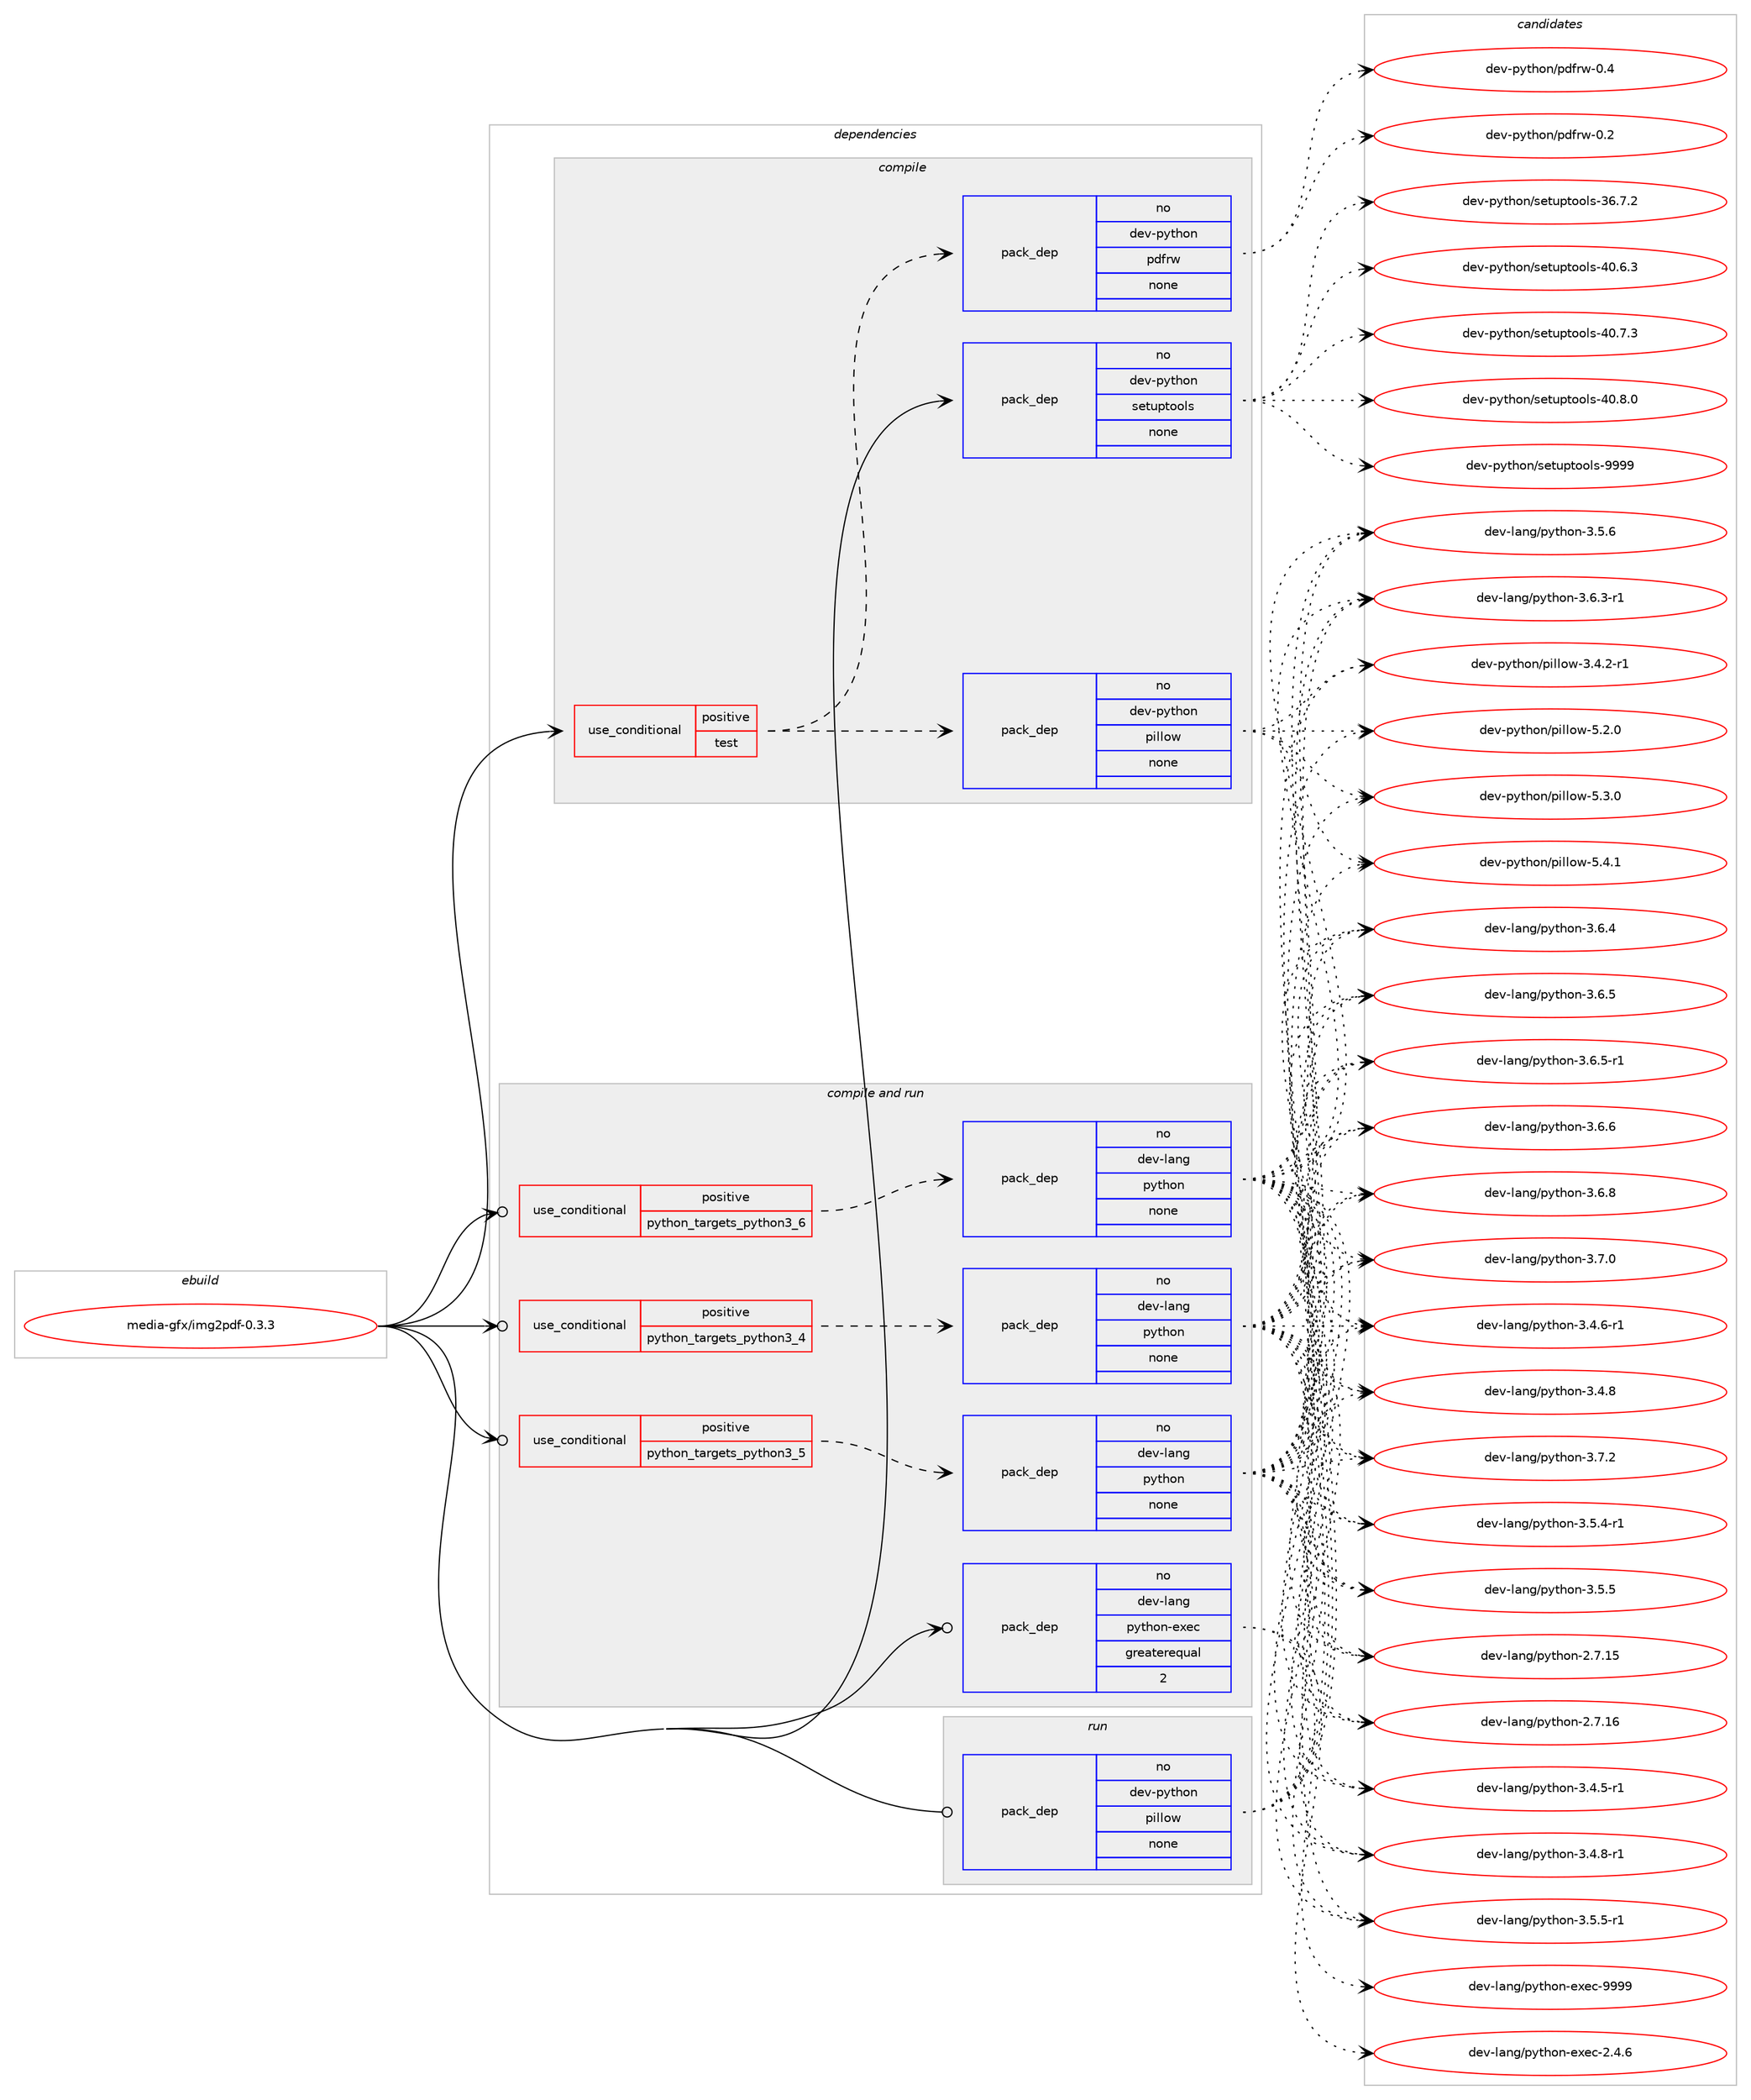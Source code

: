 digraph prolog {

# *************
# Graph options
# *************

newrank=true;
concentrate=true;
compound=true;
graph [rankdir=LR,fontname=Helvetica,fontsize=10,ranksep=1.5];#, ranksep=2.5, nodesep=0.2];
edge  [arrowhead=vee];
node  [fontname=Helvetica,fontsize=10];

# **********
# The ebuild
# **********

subgraph cluster_leftcol {
color=gray;
rank=same;
label=<<i>ebuild</i>>;
id [label="media-gfx/img2pdf-0.3.3", color=red, width=4, href="../media-gfx/img2pdf-0.3.3.svg"];
}

# ****************
# The dependencies
# ****************

subgraph cluster_midcol {
color=gray;
label=<<i>dependencies</i>>;
subgraph cluster_compile {
fillcolor="#eeeeee";
style=filled;
label=<<i>compile</i>>;
subgraph cond433035 {
dependency1605794 [label=<<TABLE BORDER="0" CELLBORDER="1" CELLSPACING="0" CELLPADDING="4"><TR><TD ROWSPAN="3" CELLPADDING="10">use_conditional</TD></TR><TR><TD>positive</TD></TR><TR><TD>test</TD></TR></TABLE>>, shape=none, color=red];
subgraph pack1147162 {
dependency1605795 [label=<<TABLE BORDER="0" CELLBORDER="1" CELLSPACING="0" CELLPADDING="4" WIDTH="220"><TR><TD ROWSPAN="6" CELLPADDING="30">pack_dep</TD></TR><TR><TD WIDTH="110">no</TD></TR><TR><TD>dev-python</TD></TR><TR><TD>pdfrw</TD></TR><TR><TD>none</TD></TR><TR><TD></TD></TR></TABLE>>, shape=none, color=blue];
}
dependency1605794:e -> dependency1605795:w [weight=20,style="dashed",arrowhead="vee"];
subgraph pack1147163 {
dependency1605796 [label=<<TABLE BORDER="0" CELLBORDER="1" CELLSPACING="0" CELLPADDING="4" WIDTH="220"><TR><TD ROWSPAN="6" CELLPADDING="30">pack_dep</TD></TR><TR><TD WIDTH="110">no</TD></TR><TR><TD>dev-python</TD></TR><TR><TD>pillow</TD></TR><TR><TD>none</TD></TR><TR><TD></TD></TR></TABLE>>, shape=none, color=blue];
}
dependency1605794:e -> dependency1605796:w [weight=20,style="dashed",arrowhead="vee"];
}
id:e -> dependency1605794:w [weight=20,style="solid",arrowhead="vee"];
subgraph pack1147164 {
dependency1605797 [label=<<TABLE BORDER="0" CELLBORDER="1" CELLSPACING="0" CELLPADDING="4" WIDTH="220"><TR><TD ROWSPAN="6" CELLPADDING="30">pack_dep</TD></TR><TR><TD WIDTH="110">no</TD></TR><TR><TD>dev-python</TD></TR><TR><TD>setuptools</TD></TR><TR><TD>none</TD></TR><TR><TD></TD></TR></TABLE>>, shape=none, color=blue];
}
id:e -> dependency1605797:w [weight=20,style="solid",arrowhead="vee"];
}
subgraph cluster_compileandrun {
fillcolor="#eeeeee";
style=filled;
label=<<i>compile and run</i>>;
subgraph cond433036 {
dependency1605798 [label=<<TABLE BORDER="0" CELLBORDER="1" CELLSPACING="0" CELLPADDING="4"><TR><TD ROWSPAN="3" CELLPADDING="10">use_conditional</TD></TR><TR><TD>positive</TD></TR><TR><TD>python_targets_python3_4</TD></TR></TABLE>>, shape=none, color=red];
subgraph pack1147165 {
dependency1605799 [label=<<TABLE BORDER="0" CELLBORDER="1" CELLSPACING="0" CELLPADDING="4" WIDTH="220"><TR><TD ROWSPAN="6" CELLPADDING="30">pack_dep</TD></TR><TR><TD WIDTH="110">no</TD></TR><TR><TD>dev-lang</TD></TR><TR><TD>python</TD></TR><TR><TD>none</TD></TR><TR><TD></TD></TR></TABLE>>, shape=none, color=blue];
}
dependency1605798:e -> dependency1605799:w [weight=20,style="dashed",arrowhead="vee"];
}
id:e -> dependency1605798:w [weight=20,style="solid",arrowhead="odotvee"];
subgraph cond433037 {
dependency1605800 [label=<<TABLE BORDER="0" CELLBORDER="1" CELLSPACING="0" CELLPADDING="4"><TR><TD ROWSPAN="3" CELLPADDING="10">use_conditional</TD></TR><TR><TD>positive</TD></TR><TR><TD>python_targets_python3_5</TD></TR></TABLE>>, shape=none, color=red];
subgraph pack1147166 {
dependency1605801 [label=<<TABLE BORDER="0" CELLBORDER="1" CELLSPACING="0" CELLPADDING="4" WIDTH="220"><TR><TD ROWSPAN="6" CELLPADDING="30">pack_dep</TD></TR><TR><TD WIDTH="110">no</TD></TR><TR><TD>dev-lang</TD></TR><TR><TD>python</TD></TR><TR><TD>none</TD></TR><TR><TD></TD></TR></TABLE>>, shape=none, color=blue];
}
dependency1605800:e -> dependency1605801:w [weight=20,style="dashed",arrowhead="vee"];
}
id:e -> dependency1605800:w [weight=20,style="solid",arrowhead="odotvee"];
subgraph cond433038 {
dependency1605802 [label=<<TABLE BORDER="0" CELLBORDER="1" CELLSPACING="0" CELLPADDING="4"><TR><TD ROWSPAN="3" CELLPADDING="10">use_conditional</TD></TR><TR><TD>positive</TD></TR><TR><TD>python_targets_python3_6</TD></TR></TABLE>>, shape=none, color=red];
subgraph pack1147167 {
dependency1605803 [label=<<TABLE BORDER="0" CELLBORDER="1" CELLSPACING="0" CELLPADDING="4" WIDTH="220"><TR><TD ROWSPAN="6" CELLPADDING="30">pack_dep</TD></TR><TR><TD WIDTH="110">no</TD></TR><TR><TD>dev-lang</TD></TR><TR><TD>python</TD></TR><TR><TD>none</TD></TR><TR><TD></TD></TR></TABLE>>, shape=none, color=blue];
}
dependency1605802:e -> dependency1605803:w [weight=20,style="dashed",arrowhead="vee"];
}
id:e -> dependency1605802:w [weight=20,style="solid",arrowhead="odotvee"];
subgraph pack1147168 {
dependency1605804 [label=<<TABLE BORDER="0" CELLBORDER="1" CELLSPACING="0" CELLPADDING="4" WIDTH="220"><TR><TD ROWSPAN="6" CELLPADDING="30">pack_dep</TD></TR><TR><TD WIDTH="110">no</TD></TR><TR><TD>dev-lang</TD></TR><TR><TD>python-exec</TD></TR><TR><TD>greaterequal</TD></TR><TR><TD>2</TD></TR></TABLE>>, shape=none, color=blue];
}
id:e -> dependency1605804:w [weight=20,style="solid",arrowhead="odotvee"];
}
subgraph cluster_run {
fillcolor="#eeeeee";
style=filled;
label=<<i>run</i>>;
subgraph pack1147169 {
dependency1605805 [label=<<TABLE BORDER="0" CELLBORDER="1" CELLSPACING="0" CELLPADDING="4" WIDTH="220"><TR><TD ROWSPAN="6" CELLPADDING="30">pack_dep</TD></TR><TR><TD WIDTH="110">no</TD></TR><TR><TD>dev-python</TD></TR><TR><TD>pillow</TD></TR><TR><TD>none</TD></TR><TR><TD></TD></TR></TABLE>>, shape=none, color=blue];
}
id:e -> dependency1605805:w [weight=20,style="solid",arrowhead="odot"];
}
}

# **************
# The candidates
# **************

subgraph cluster_choices {
rank=same;
color=gray;
label=<<i>candidates</i>>;

subgraph choice1147162 {
color=black;
nodesep=1;
choice100101118451121211161041111104711210010211411945484650 [label="dev-python/pdfrw-0.2", color=red, width=4,href="../dev-python/pdfrw-0.2.svg"];
choice100101118451121211161041111104711210010211411945484652 [label="dev-python/pdfrw-0.4", color=red, width=4,href="../dev-python/pdfrw-0.4.svg"];
dependency1605795:e -> choice100101118451121211161041111104711210010211411945484650:w [style=dotted,weight="100"];
dependency1605795:e -> choice100101118451121211161041111104711210010211411945484652:w [style=dotted,weight="100"];
}
subgraph choice1147163 {
color=black;
nodesep=1;
choice10010111845112121116104111110471121051081081111194551465246504511449 [label="dev-python/pillow-3.4.2-r1", color=red, width=4,href="../dev-python/pillow-3.4.2-r1.svg"];
choice1001011184511212111610411111047112105108108111119455346504648 [label="dev-python/pillow-5.2.0", color=red, width=4,href="../dev-python/pillow-5.2.0.svg"];
choice1001011184511212111610411111047112105108108111119455346514648 [label="dev-python/pillow-5.3.0", color=red, width=4,href="../dev-python/pillow-5.3.0.svg"];
choice1001011184511212111610411111047112105108108111119455346524649 [label="dev-python/pillow-5.4.1", color=red, width=4,href="../dev-python/pillow-5.4.1.svg"];
dependency1605796:e -> choice10010111845112121116104111110471121051081081111194551465246504511449:w [style=dotted,weight="100"];
dependency1605796:e -> choice1001011184511212111610411111047112105108108111119455346504648:w [style=dotted,weight="100"];
dependency1605796:e -> choice1001011184511212111610411111047112105108108111119455346514648:w [style=dotted,weight="100"];
dependency1605796:e -> choice1001011184511212111610411111047112105108108111119455346524649:w [style=dotted,weight="100"];
}
subgraph choice1147164 {
color=black;
nodesep=1;
choice100101118451121211161041111104711510111611711211611111110811545515446554650 [label="dev-python/setuptools-36.7.2", color=red, width=4,href="../dev-python/setuptools-36.7.2.svg"];
choice100101118451121211161041111104711510111611711211611111110811545524846544651 [label="dev-python/setuptools-40.6.3", color=red, width=4,href="../dev-python/setuptools-40.6.3.svg"];
choice100101118451121211161041111104711510111611711211611111110811545524846554651 [label="dev-python/setuptools-40.7.3", color=red, width=4,href="../dev-python/setuptools-40.7.3.svg"];
choice100101118451121211161041111104711510111611711211611111110811545524846564648 [label="dev-python/setuptools-40.8.0", color=red, width=4,href="../dev-python/setuptools-40.8.0.svg"];
choice10010111845112121116104111110471151011161171121161111111081154557575757 [label="dev-python/setuptools-9999", color=red, width=4,href="../dev-python/setuptools-9999.svg"];
dependency1605797:e -> choice100101118451121211161041111104711510111611711211611111110811545515446554650:w [style=dotted,weight="100"];
dependency1605797:e -> choice100101118451121211161041111104711510111611711211611111110811545524846544651:w [style=dotted,weight="100"];
dependency1605797:e -> choice100101118451121211161041111104711510111611711211611111110811545524846554651:w [style=dotted,weight="100"];
dependency1605797:e -> choice100101118451121211161041111104711510111611711211611111110811545524846564648:w [style=dotted,weight="100"];
dependency1605797:e -> choice10010111845112121116104111110471151011161171121161111111081154557575757:w [style=dotted,weight="100"];
}
subgraph choice1147165 {
color=black;
nodesep=1;
choice10010111845108971101034711212111610411111045504655464953 [label="dev-lang/python-2.7.15", color=red, width=4,href="../dev-lang/python-2.7.15.svg"];
choice10010111845108971101034711212111610411111045504655464954 [label="dev-lang/python-2.7.16", color=red, width=4,href="../dev-lang/python-2.7.16.svg"];
choice1001011184510897110103471121211161041111104551465246534511449 [label="dev-lang/python-3.4.5-r1", color=red, width=4,href="../dev-lang/python-3.4.5-r1.svg"];
choice1001011184510897110103471121211161041111104551465246544511449 [label="dev-lang/python-3.4.6-r1", color=red, width=4,href="../dev-lang/python-3.4.6-r1.svg"];
choice100101118451089711010347112121116104111110455146524656 [label="dev-lang/python-3.4.8", color=red, width=4,href="../dev-lang/python-3.4.8.svg"];
choice1001011184510897110103471121211161041111104551465246564511449 [label="dev-lang/python-3.4.8-r1", color=red, width=4,href="../dev-lang/python-3.4.8-r1.svg"];
choice1001011184510897110103471121211161041111104551465346524511449 [label="dev-lang/python-3.5.4-r1", color=red, width=4,href="../dev-lang/python-3.5.4-r1.svg"];
choice100101118451089711010347112121116104111110455146534653 [label="dev-lang/python-3.5.5", color=red, width=4,href="../dev-lang/python-3.5.5.svg"];
choice1001011184510897110103471121211161041111104551465346534511449 [label="dev-lang/python-3.5.5-r1", color=red, width=4,href="../dev-lang/python-3.5.5-r1.svg"];
choice100101118451089711010347112121116104111110455146534654 [label="dev-lang/python-3.5.6", color=red, width=4,href="../dev-lang/python-3.5.6.svg"];
choice1001011184510897110103471121211161041111104551465446514511449 [label="dev-lang/python-3.6.3-r1", color=red, width=4,href="../dev-lang/python-3.6.3-r1.svg"];
choice100101118451089711010347112121116104111110455146544652 [label="dev-lang/python-3.6.4", color=red, width=4,href="../dev-lang/python-3.6.4.svg"];
choice100101118451089711010347112121116104111110455146544653 [label="dev-lang/python-3.6.5", color=red, width=4,href="../dev-lang/python-3.6.5.svg"];
choice1001011184510897110103471121211161041111104551465446534511449 [label="dev-lang/python-3.6.5-r1", color=red, width=4,href="../dev-lang/python-3.6.5-r1.svg"];
choice100101118451089711010347112121116104111110455146544654 [label="dev-lang/python-3.6.6", color=red, width=4,href="../dev-lang/python-3.6.6.svg"];
choice100101118451089711010347112121116104111110455146544656 [label="dev-lang/python-3.6.8", color=red, width=4,href="../dev-lang/python-3.6.8.svg"];
choice100101118451089711010347112121116104111110455146554648 [label="dev-lang/python-3.7.0", color=red, width=4,href="../dev-lang/python-3.7.0.svg"];
choice100101118451089711010347112121116104111110455146554650 [label="dev-lang/python-3.7.2", color=red, width=4,href="../dev-lang/python-3.7.2.svg"];
dependency1605799:e -> choice10010111845108971101034711212111610411111045504655464953:w [style=dotted,weight="100"];
dependency1605799:e -> choice10010111845108971101034711212111610411111045504655464954:w [style=dotted,weight="100"];
dependency1605799:e -> choice1001011184510897110103471121211161041111104551465246534511449:w [style=dotted,weight="100"];
dependency1605799:e -> choice1001011184510897110103471121211161041111104551465246544511449:w [style=dotted,weight="100"];
dependency1605799:e -> choice100101118451089711010347112121116104111110455146524656:w [style=dotted,weight="100"];
dependency1605799:e -> choice1001011184510897110103471121211161041111104551465246564511449:w [style=dotted,weight="100"];
dependency1605799:e -> choice1001011184510897110103471121211161041111104551465346524511449:w [style=dotted,weight="100"];
dependency1605799:e -> choice100101118451089711010347112121116104111110455146534653:w [style=dotted,weight="100"];
dependency1605799:e -> choice1001011184510897110103471121211161041111104551465346534511449:w [style=dotted,weight="100"];
dependency1605799:e -> choice100101118451089711010347112121116104111110455146534654:w [style=dotted,weight="100"];
dependency1605799:e -> choice1001011184510897110103471121211161041111104551465446514511449:w [style=dotted,weight="100"];
dependency1605799:e -> choice100101118451089711010347112121116104111110455146544652:w [style=dotted,weight="100"];
dependency1605799:e -> choice100101118451089711010347112121116104111110455146544653:w [style=dotted,weight="100"];
dependency1605799:e -> choice1001011184510897110103471121211161041111104551465446534511449:w [style=dotted,weight="100"];
dependency1605799:e -> choice100101118451089711010347112121116104111110455146544654:w [style=dotted,weight="100"];
dependency1605799:e -> choice100101118451089711010347112121116104111110455146544656:w [style=dotted,weight="100"];
dependency1605799:e -> choice100101118451089711010347112121116104111110455146554648:w [style=dotted,weight="100"];
dependency1605799:e -> choice100101118451089711010347112121116104111110455146554650:w [style=dotted,weight="100"];
}
subgraph choice1147166 {
color=black;
nodesep=1;
choice10010111845108971101034711212111610411111045504655464953 [label="dev-lang/python-2.7.15", color=red, width=4,href="../dev-lang/python-2.7.15.svg"];
choice10010111845108971101034711212111610411111045504655464954 [label="dev-lang/python-2.7.16", color=red, width=4,href="../dev-lang/python-2.7.16.svg"];
choice1001011184510897110103471121211161041111104551465246534511449 [label="dev-lang/python-3.4.5-r1", color=red, width=4,href="../dev-lang/python-3.4.5-r1.svg"];
choice1001011184510897110103471121211161041111104551465246544511449 [label="dev-lang/python-3.4.6-r1", color=red, width=4,href="../dev-lang/python-3.4.6-r1.svg"];
choice100101118451089711010347112121116104111110455146524656 [label="dev-lang/python-3.4.8", color=red, width=4,href="../dev-lang/python-3.4.8.svg"];
choice1001011184510897110103471121211161041111104551465246564511449 [label="dev-lang/python-3.4.8-r1", color=red, width=4,href="../dev-lang/python-3.4.8-r1.svg"];
choice1001011184510897110103471121211161041111104551465346524511449 [label="dev-lang/python-3.5.4-r1", color=red, width=4,href="../dev-lang/python-3.5.4-r1.svg"];
choice100101118451089711010347112121116104111110455146534653 [label="dev-lang/python-3.5.5", color=red, width=4,href="../dev-lang/python-3.5.5.svg"];
choice1001011184510897110103471121211161041111104551465346534511449 [label="dev-lang/python-3.5.5-r1", color=red, width=4,href="../dev-lang/python-3.5.5-r1.svg"];
choice100101118451089711010347112121116104111110455146534654 [label="dev-lang/python-3.5.6", color=red, width=4,href="../dev-lang/python-3.5.6.svg"];
choice1001011184510897110103471121211161041111104551465446514511449 [label="dev-lang/python-3.6.3-r1", color=red, width=4,href="../dev-lang/python-3.6.3-r1.svg"];
choice100101118451089711010347112121116104111110455146544652 [label="dev-lang/python-3.6.4", color=red, width=4,href="../dev-lang/python-3.6.4.svg"];
choice100101118451089711010347112121116104111110455146544653 [label="dev-lang/python-3.6.5", color=red, width=4,href="../dev-lang/python-3.6.5.svg"];
choice1001011184510897110103471121211161041111104551465446534511449 [label="dev-lang/python-3.6.5-r1", color=red, width=4,href="../dev-lang/python-3.6.5-r1.svg"];
choice100101118451089711010347112121116104111110455146544654 [label="dev-lang/python-3.6.6", color=red, width=4,href="../dev-lang/python-3.6.6.svg"];
choice100101118451089711010347112121116104111110455146544656 [label="dev-lang/python-3.6.8", color=red, width=4,href="../dev-lang/python-3.6.8.svg"];
choice100101118451089711010347112121116104111110455146554648 [label="dev-lang/python-3.7.0", color=red, width=4,href="../dev-lang/python-3.7.0.svg"];
choice100101118451089711010347112121116104111110455146554650 [label="dev-lang/python-3.7.2", color=red, width=4,href="../dev-lang/python-3.7.2.svg"];
dependency1605801:e -> choice10010111845108971101034711212111610411111045504655464953:w [style=dotted,weight="100"];
dependency1605801:e -> choice10010111845108971101034711212111610411111045504655464954:w [style=dotted,weight="100"];
dependency1605801:e -> choice1001011184510897110103471121211161041111104551465246534511449:w [style=dotted,weight="100"];
dependency1605801:e -> choice1001011184510897110103471121211161041111104551465246544511449:w [style=dotted,weight="100"];
dependency1605801:e -> choice100101118451089711010347112121116104111110455146524656:w [style=dotted,weight="100"];
dependency1605801:e -> choice1001011184510897110103471121211161041111104551465246564511449:w [style=dotted,weight="100"];
dependency1605801:e -> choice1001011184510897110103471121211161041111104551465346524511449:w [style=dotted,weight="100"];
dependency1605801:e -> choice100101118451089711010347112121116104111110455146534653:w [style=dotted,weight="100"];
dependency1605801:e -> choice1001011184510897110103471121211161041111104551465346534511449:w [style=dotted,weight="100"];
dependency1605801:e -> choice100101118451089711010347112121116104111110455146534654:w [style=dotted,weight="100"];
dependency1605801:e -> choice1001011184510897110103471121211161041111104551465446514511449:w [style=dotted,weight="100"];
dependency1605801:e -> choice100101118451089711010347112121116104111110455146544652:w [style=dotted,weight="100"];
dependency1605801:e -> choice100101118451089711010347112121116104111110455146544653:w [style=dotted,weight="100"];
dependency1605801:e -> choice1001011184510897110103471121211161041111104551465446534511449:w [style=dotted,weight="100"];
dependency1605801:e -> choice100101118451089711010347112121116104111110455146544654:w [style=dotted,weight="100"];
dependency1605801:e -> choice100101118451089711010347112121116104111110455146544656:w [style=dotted,weight="100"];
dependency1605801:e -> choice100101118451089711010347112121116104111110455146554648:w [style=dotted,weight="100"];
dependency1605801:e -> choice100101118451089711010347112121116104111110455146554650:w [style=dotted,weight="100"];
}
subgraph choice1147167 {
color=black;
nodesep=1;
choice10010111845108971101034711212111610411111045504655464953 [label="dev-lang/python-2.7.15", color=red, width=4,href="../dev-lang/python-2.7.15.svg"];
choice10010111845108971101034711212111610411111045504655464954 [label="dev-lang/python-2.7.16", color=red, width=4,href="../dev-lang/python-2.7.16.svg"];
choice1001011184510897110103471121211161041111104551465246534511449 [label="dev-lang/python-3.4.5-r1", color=red, width=4,href="../dev-lang/python-3.4.5-r1.svg"];
choice1001011184510897110103471121211161041111104551465246544511449 [label="dev-lang/python-3.4.6-r1", color=red, width=4,href="../dev-lang/python-3.4.6-r1.svg"];
choice100101118451089711010347112121116104111110455146524656 [label="dev-lang/python-3.4.8", color=red, width=4,href="../dev-lang/python-3.4.8.svg"];
choice1001011184510897110103471121211161041111104551465246564511449 [label="dev-lang/python-3.4.8-r1", color=red, width=4,href="../dev-lang/python-3.4.8-r1.svg"];
choice1001011184510897110103471121211161041111104551465346524511449 [label="dev-lang/python-3.5.4-r1", color=red, width=4,href="../dev-lang/python-3.5.4-r1.svg"];
choice100101118451089711010347112121116104111110455146534653 [label="dev-lang/python-3.5.5", color=red, width=4,href="../dev-lang/python-3.5.5.svg"];
choice1001011184510897110103471121211161041111104551465346534511449 [label="dev-lang/python-3.5.5-r1", color=red, width=4,href="../dev-lang/python-3.5.5-r1.svg"];
choice100101118451089711010347112121116104111110455146534654 [label="dev-lang/python-3.5.6", color=red, width=4,href="../dev-lang/python-3.5.6.svg"];
choice1001011184510897110103471121211161041111104551465446514511449 [label="dev-lang/python-3.6.3-r1", color=red, width=4,href="../dev-lang/python-3.6.3-r1.svg"];
choice100101118451089711010347112121116104111110455146544652 [label="dev-lang/python-3.6.4", color=red, width=4,href="../dev-lang/python-3.6.4.svg"];
choice100101118451089711010347112121116104111110455146544653 [label="dev-lang/python-3.6.5", color=red, width=4,href="../dev-lang/python-3.6.5.svg"];
choice1001011184510897110103471121211161041111104551465446534511449 [label="dev-lang/python-3.6.5-r1", color=red, width=4,href="../dev-lang/python-3.6.5-r1.svg"];
choice100101118451089711010347112121116104111110455146544654 [label="dev-lang/python-3.6.6", color=red, width=4,href="../dev-lang/python-3.6.6.svg"];
choice100101118451089711010347112121116104111110455146544656 [label="dev-lang/python-3.6.8", color=red, width=4,href="../dev-lang/python-3.6.8.svg"];
choice100101118451089711010347112121116104111110455146554648 [label="dev-lang/python-3.7.0", color=red, width=4,href="../dev-lang/python-3.7.0.svg"];
choice100101118451089711010347112121116104111110455146554650 [label="dev-lang/python-3.7.2", color=red, width=4,href="../dev-lang/python-3.7.2.svg"];
dependency1605803:e -> choice10010111845108971101034711212111610411111045504655464953:w [style=dotted,weight="100"];
dependency1605803:e -> choice10010111845108971101034711212111610411111045504655464954:w [style=dotted,weight="100"];
dependency1605803:e -> choice1001011184510897110103471121211161041111104551465246534511449:w [style=dotted,weight="100"];
dependency1605803:e -> choice1001011184510897110103471121211161041111104551465246544511449:w [style=dotted,weight="100"];
dependency1605803:e -> choice100101118451089711010347112121116104111110455146524656:w [style=dotted,weight="100"];
dependency1605803:e -> choice1001011184510897110103471121211161041111104551465246564511449:w [style=dotted,weight="100"];
dependency1605803:e -> choice1001011184510897110103471121211161041111104551465346524511449:w [style=dotted,weight="100"];
dependency1605803:e -> choice100101118451089711010347112121116104111110455146534653:w [style=dotted,weight="100"];
dependency1605803:e -> choice1001011184510897110103471121211161041111104551465346534511449:w [style=dotted,weight="100"];
dependency1605803:e -> choice100101118451089711010347112121116104111110455146534654:w [style=dotted,weight="100"];
dependency1605803:e -> choice1001011184510897110103471121211161041111104551465446514511449:w [style=dotted,weight="100"];
dependency1605803:e -> choice100101118451089711010347112121116104111110455146544652:w [style=dotted,weight="100"];
dependency1605803:e -> choice100101118451089711010347112121116104111110455146544653:w [style=dotted,weight="100"];
dependency1605803:e -> choice1001011184510897110103471121211161041111104551465446534511449:w [style=dotted,weight="100"];
dependency1605803:e -> choice100101118451089711010347112121116104111110455146544654:w [style=dotted,weight="100"];
dependency1605803:e -> choice100101118451089711010347112121116104111110455146544656:w [style=dotted,weight="100"];
dependency1605803:e -> choice100101118451089711010347112121116104111110455146554648:w [style=dotted,weight="100"];
dependency1605803:e -> choice100101118451089711010347112121116104111110455146554650:w [style=dotted,weight="100"];
}
subgraph choice1147168 {
color=black;
nodesep=1;
choice1001011184510897110103471121211161041111104510112010199455046524654 [label="dev-lang/python-exec-2.4.6", color=red, width=4,href="../dev-lang/python-exec-2.4.6.svg"];
choice10010111845108971101034711212111610411111045101120101994557575757 [label="dev-lang/python-exec-9999", color=red, width=4,href="../dev-lang/python-exec-9999.svg"];
dependency1605804:e -> choice1001011184510897110103471121211161041111104510112010199455046524654:w [style=dotted,weight="100"];
dependency1605804:e -> choice10010111845108971101034711212111610411111045101120101994557575757:w [style=dotted,weight="100"];
}
subgraph choice1147169 {
color=black;
nodesep=1;
choice10010111845112121116104111110471121051081081111194551465246504511449 [label="dev-python/pillow-3.4.2-r1", color=red, width=4,href="../dev-python/pillow-3.4.2-r1.svg"];
choice1001011184511212111610411111047112105108108111119455346504648 [label="dev-python/pillow-5.2.0", color=red, width=4,href="../dev-python/pillow-5.2.0.svg"];
choice1001011184511212111610411111047112105108108111119455346514648 [label="dev-python/pillow-5.3.0", color=red, width=4,href="../dev-python/pillow-5.3.0.svg"];
choice1001011184511212111610411111047112105108108111119455346524649 [label="dev-python/pillow-5.4.1", color=red, width=4,href="../dev-python/pillow-5.4.1.svg"];
dependency1605805:e -> choice10010111845112121116104111110471121051081081111194551465246504511449:w [style=dotted,weight="100"];
dependency1605805:e -> choice1001011184511212111610411111047112105108108111119455346504648:w [style=dotted,weight="100"];
dependency1605805:e -> choice1001011184511212111610411111047112105108108111119455346514648:w [style=dotted,weight="100"];
dependency1605805:e -> choice1001011184511212111610411111047112105108108111119455346524649:w [style=dotted,weight="100"];
}
}

}
